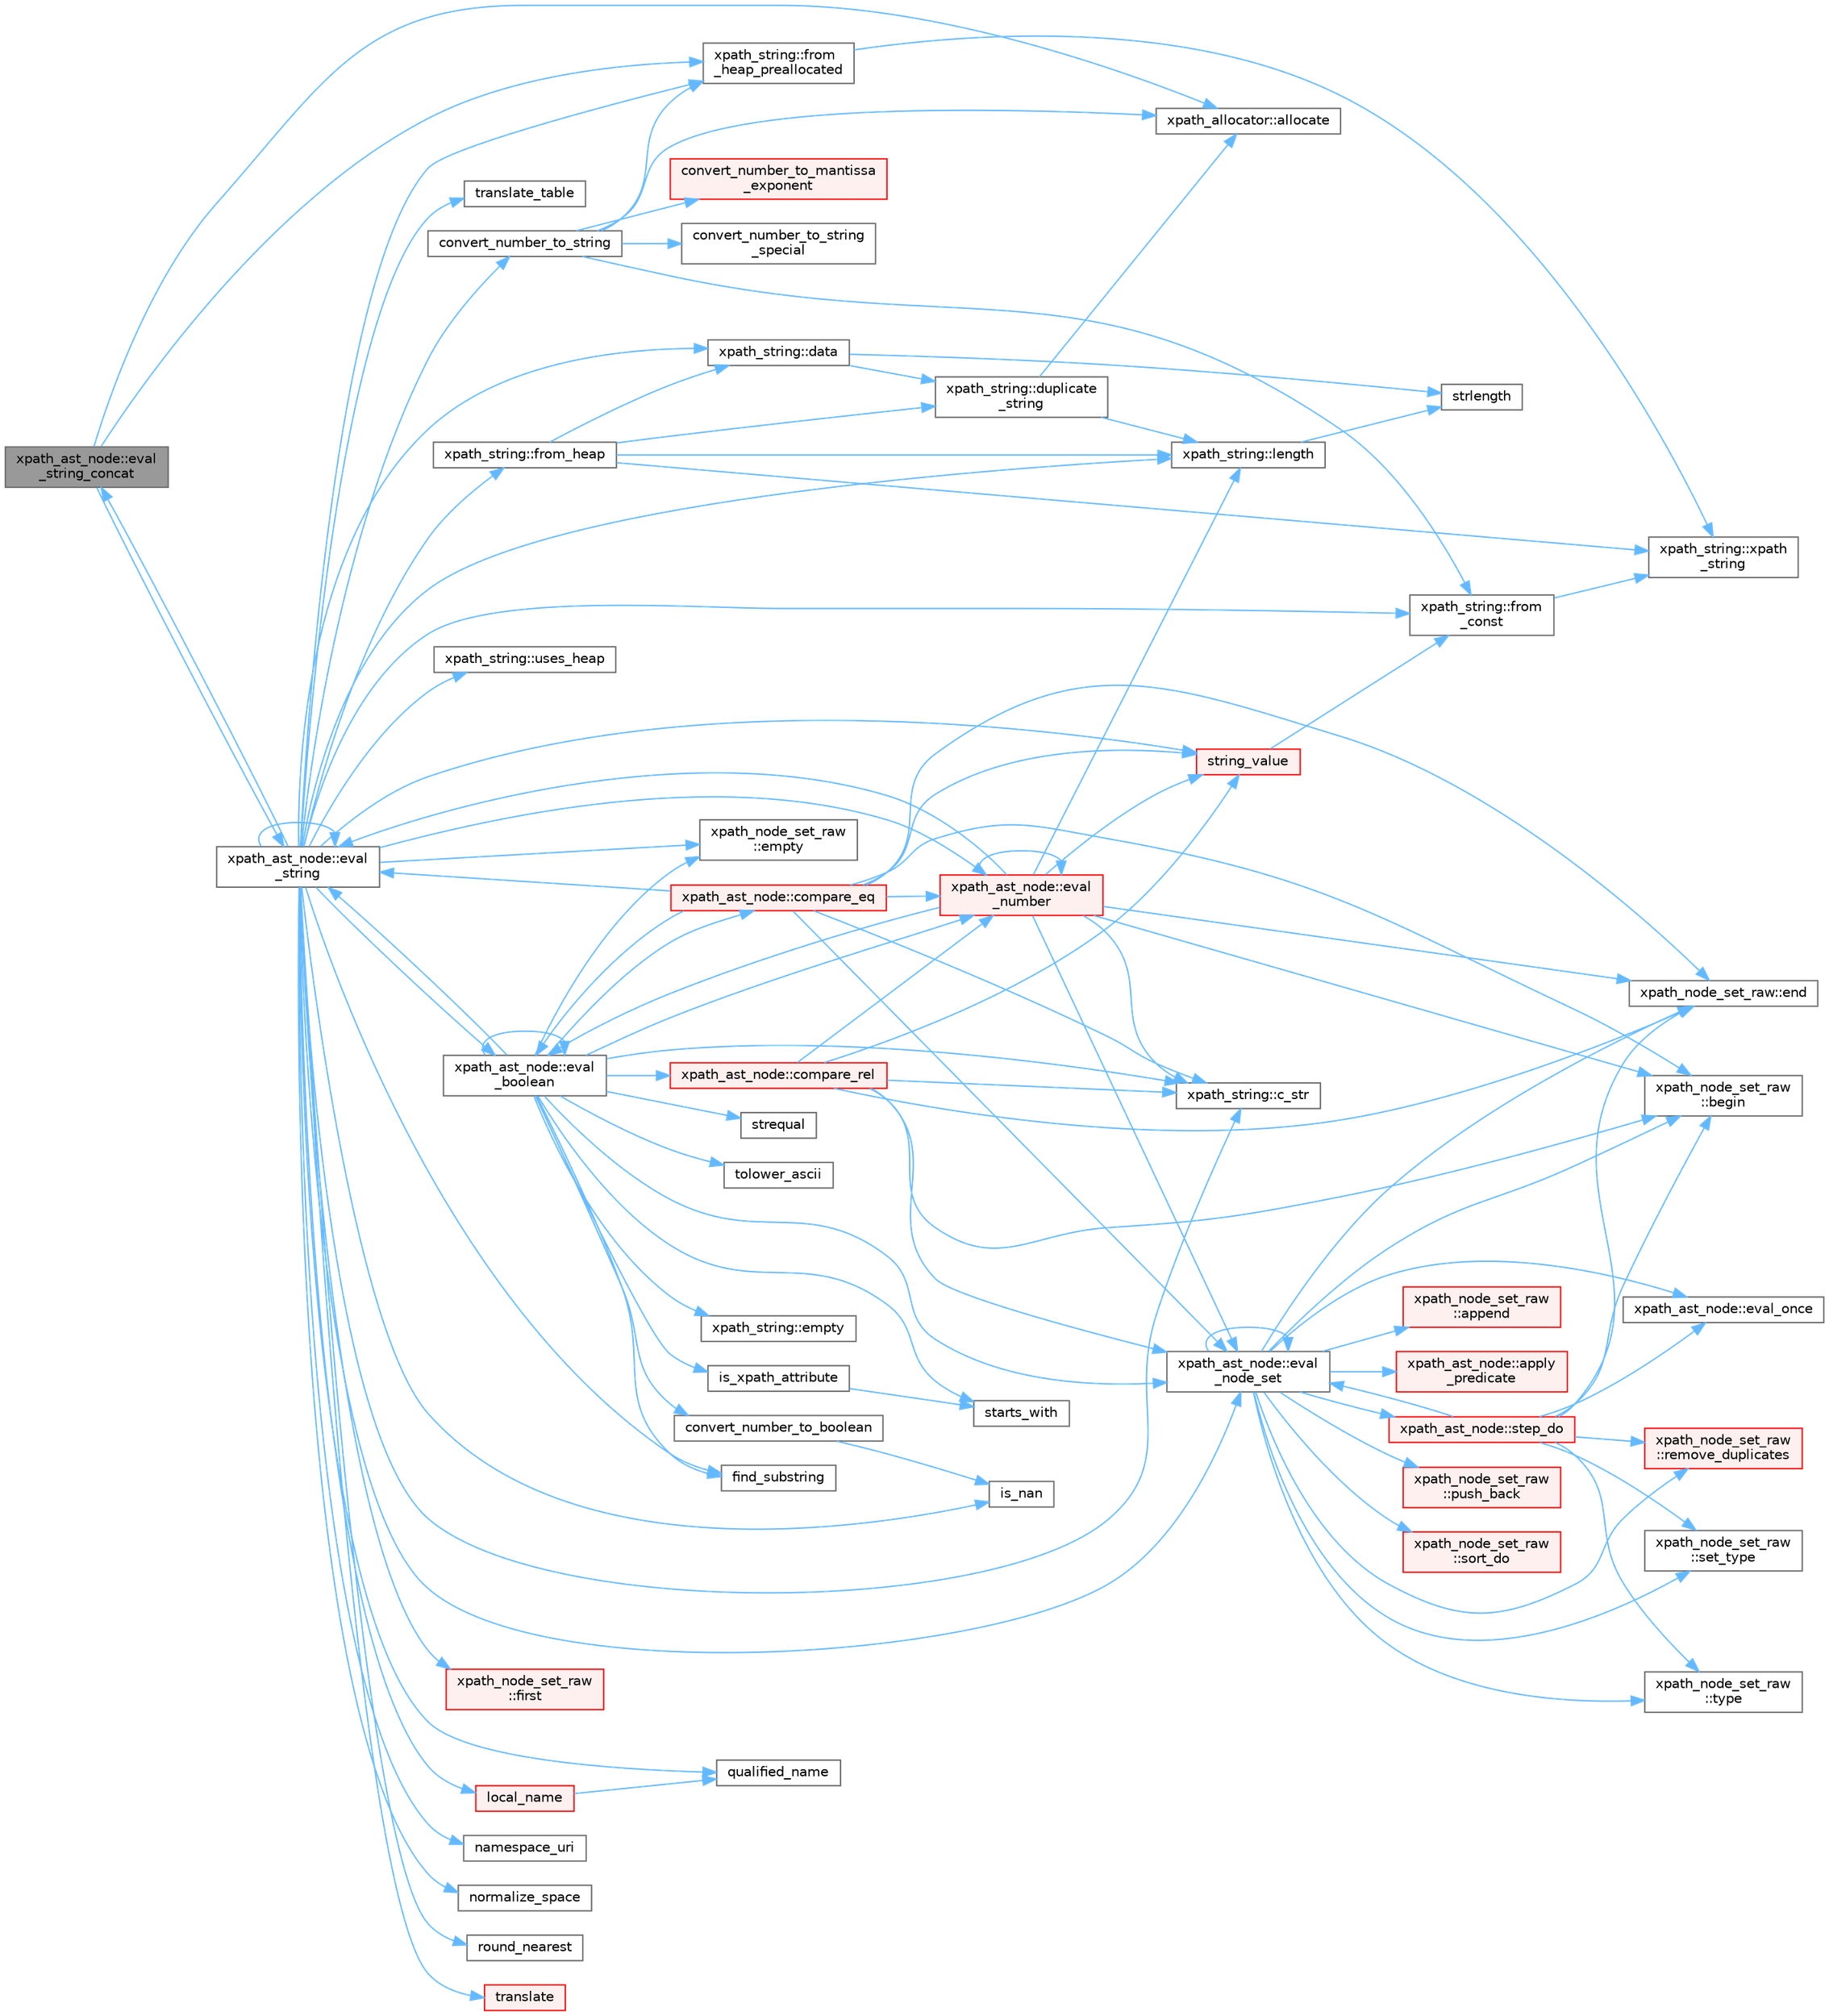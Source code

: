 digraph "xpath_ast_node::eval_string_concat"
{
 // INTERACTIVE_SVG=YES
 // LATEX_PDF_SIZE
  bgcolor="transparent";
  edge [fontname=Helvetica,fontsize=10,labelfontname=Helvetica,labelfontsize=10];
  node [fontname=Helvetica,fontsize=10,shape=box,height=0.2,width=0.4];
  rankdir="LR";
  Node1 [id="Node000001",label="xpath_ast_node::eval\l_string_concat",height=0.2,width=0.4,color="gray40", fillcolor="grey60", style="filled", fontcolor="black",tooltip=" "];
  Node1 -> Node2 [id="edge1_Node000001_Node000002",color="steelblue1",style="solid",tooltip=" "];
  Node2 [id="Node000002",label="xpath_allocator::allocate",height=0.2,width=0.4,color="grey40", fillcolor="white", style="filled",URL="$d3/d89/structxpath__allocator.html#a6c13fefbd7038d78b336987f396c8415",tooltip=" "];
  Node1 -> Node3 [id="edge2_Node000001_Node000003",color="steelblue1",style="solid",tooltip=" "];
  Node3 [id="Node000003",label="xpath_ast_node::eval\l_string",height=0.2,width=0.4,color="grey40", fillcolor="white", style="filled",URL="$d3/dc5/classxpath__ast__node.html#a6b675237a590548b68d0e0b97518b6df",tooltip=" "];
  Node3 -> Node4 [id="edge3_Node000003_Node000004",color="steelblue1",style="solid",tooltip=" "];
  Node4 [id="Node000004",label="xpath_string::c_str",height=0.2,width=0.4,color="grey40", fillcolor="white", style="filled",URL="$dd/d5c/classxpath__string.html#af69f5c575cfd3de179cac76a1b0b5c9e",tooltip=" "];
  Node3 -> Node5 [id="edge4_Node000003_Node000005",color="steelblue1",style="solid",tooltip=" "];
  Node5 [id="Node000005",label="convert_number_to_string",height=0.2,width=0.4,color="grey40", fillcolor="white", style="filled",URL="$db/d20/pugixml_8cpp.html#a26ed30b05a22acb22dc6eed1cefc7570",tooltip=" "];
  Node5 -> Node2 [id="edge5_Node000005_Node000002",color="steelblue1",style="solid",tooltip=" "];
  Node5 -> Node6 [id="edge6_Node000005_Node000006",color="steelblue1",style="solid",tooltip=" "];
  Node6 [id="Node000006",label="convert_number_to_mantissa\l_exponent",height=0.2,width=0.4,color="red", fillcolor="#FFF0F0", style="filled",URL="$db/d20/pugixml_8cpp.html#af24137452a897f4d101b7c9999d5bce8",tooltip=" "];
  Node5 -> Node8 [id="edge7_Node000005_Node000008",color="steelblue1",style="solid",tooltip=" "];
  Node8 [id="Node000008",label="convert_number_to_string\l_special",height=0.2,width=0.4,color="grey40", fillcolor="white", style="filled",URL="$db/d20/pugixml_8cpp.html#a994bf79a27c71fa04d21f086e609c483",tooltip=" "];
  Node5 -> Node9 [id="edge8_Node000005_Node000009",color="steelblue1",style="solid",tooltip=" "];
  Node9 [id="Node000009",label="xpath_string::from\l_const",height=0.2,width=0.4,color="grey40", fillcolor="white", style="filled",URL="$dd/d5c/classxpath__string.html#a6dce01c6b3a949c3c4c886e6be44931e",tooltip=" "];
  Node9 -> Node10 [id="edge9_Node000009_Node000010",color="steelblue1",style="solid",tooltip=" "];
  Node10 [id="Node000010",label="xpath_string::xpath\l_string",height=0.2,width=0.4,color="grey40", fillcolor="white", style="filled",URL="$dd/d5c/classxpath__string.html#a6c415f55011c6b816446d7454d1e9d2c",tooltip=" "];
  Node5 -> Node11 [id="edge10_Node000005_Node000011",color="steelblue1",style="solid",tooltip=" "];
  Node11 [id="Node000011",label="xpath_string::from\l_heap_preallocated",height=0.2,width=0.4,color="grey40", fillcolor="white", style="filled",URL="$dd/d5c/classxpath__string.html#a37e13c2dc384cac842cee3870e9e9e23",tooltip=" "];
  Node11 -> Node10 [id="edge11_Node000011_Node000010",color="steelblue1",style="solid",tooltip=" "];
  Node3 -> Node12 [id="edge12_Node000003_Node000012",color="steelblue1",style="solid",tooltip=" "];
  Node12 [id="Node000012",label="xpath_string::data",height=0.2,width=0.4,color="grey40", fillcolor="white", style="filled",URL="$dd/d5c/classxpath__string.html#abe89ae1270e25022aa8ccc332f5afbb3",tooltip=" "];
  Node12 -> Node13 [id="edge13_Node000012_Node000013",color="steelblue1",style="solid",tooltip=" "];
  Node13 [id="Node000013",label="xpath_string::duplicate\l_string",height=0.2,width=0.4,color="grey40", fillcolor="white", style="filled",URL="$dd/d5c/classxpath__string.html#af3866c73a21542e26032d5d052327cc1",tooltip=" "];
  Node13 -> Node2 [id="edge14_Node000013_Node000002",color="steelblue1",style="solid",tooltip=" "];
  Node13 -> Node14 [id="edge15_Node000013_Node000014",color="steelblue1",style="solid",tooltip=" "];
  Node14 [id="Node000014",label="xpath_string::length",height=0.2,width=0.4,color="grey40", fillcolor="white", style="filled",URL="$dd/d5c/classxpath__string.html#a8469bd7512df66adabd3f5144c4b2ef7",tooltip=" "];
  Node14 -> Node15 [id="edge16_Node000014_Node000015",color="steelblue1",style="solid",tooltip=" "];
  Node15 [id="Node000015",label="strlength",height=0.2,width=0.4,color="grey40", fillcolor="white", style="filled",URL="$db/d20/pugixml_8cpp.html#aab9e1f034d085b663d146fcceabb1c48",tooltip=" "];
  Node12 -> Node15 [id="edge17_Node000012_Node000015",color="steelblue1",style="solid",tooltip=" "];
  Node3 -> Node16 [id="edge18_Node000003_Node000016",color="steelblue1",style="solid",tooltip=" "];
  Node16 [id="Node000016",label="xpath_node_set_raw\l::empty",height=0.2,width=0.4,color="grey40", fillcolor="white", style="filled",URL="$d1/daf/classxpath__node__set__raw.html#a95e517f4bb3d9d79f2f0a4c6c0ce42e5",tooltip=" "];
  Node3 -> Node17 [id="edge19_Node000003_Node000017",color="steelblue1",style="solid",tooltip=" "];
  Node17 [id="Node000017",label="xpath_ast_node::eval\l_boolean",height=0.2,width=0.4,color="grey40", fillcolor="white", style="filled",URL="$d3/dc5/classxpath__ast__node.html#ab7f965a92023bc2704b8e6fd9f3d7c14",tooltip=" "];
  Node17 -> Node4 [id="edge20_Node000017_Node000004",color="steelblue1",style="solid",tooltip=" "];
  Node17 -> Node18 [id="edge21_Node000017_Node000018",color="steelblue1",style="solid",tooltip=" "];
  Node18 [id="Node000018",label="xpath_ast_node::compare_eq",height=0.2,width=0.4,color="red", fillcolor="#FFF0F0", style="filled",URL="$d3/dc5/classxpath__ast__node.html#a98dd7f6e67fe2c56c63056eed835d6a4",tooltip=" "];
  Node18 -> Node19 [id="edge22_Node000018_Node000019",color="steelblue1",style="solid",tooltip=" "];
  Node19 [id="Node000019",label="xpath_node_set_raw\l::begin",height=0.2,width=0.4,color="grey40", fillcolor="white", style="filled",URL="$d1/daf/classxpath__node__set__raw.html#aa7b27af5bb0611715e24d52788a6360d",tooltip=" "];
  Node18 -> Node4 [id="edge23_Node000018_Node000004",color="steelblue1",style="solid",tooltip=" "];
  Node18 -> Node23 [id="edge24_Node000018_Node000023",color="steelblue1",style="solid",tooltip=" "];
  Node23 [id="Node000023",label="xpath_node_set_raw::end",height=0.2,width=0.4,color="grey40", fillcolor="white", style="filled",URL="$d1/daf/classxpath__node__set__raw.html#a57ee6a2ace876f3d0ad51748be66e684",tooltip=" "];
  Node18 -> Node17 [id="edge25_Node000018_Node000017",color="steelblue1",style="solid",tooltip=" "];
  Node18 -> Node24 [id="edge26_Node000018_Node000024",color="steelblue1",style="solid",tooltip=" "];
  Node24 [id="Node000024",label="xpath_ast_node::eval\l_node_set",height=0.2,width=0.4,color="grey40", fillcolor="white", style="filled",URL="$d3/dc5/classxpath__ast__node.html#a68cace396dd4eeae67ecfcd34a3a8285",tooltip=" "];
  Node24 -> Node25 [id="edge27_Node000024_Node000025",color="steelblue1",style="solid",tooltip=" "];
  Node25 [id="Node000025",label="xpath_node_set_raw\l::append",height=0.2,width=0.4,color="red", fillcolor="#FFF0F0", style="filled",URL="$d1/daf/classxpath__node__set__raw.html#a0c02728de3d895a2d12df9666d60e414",tooltip=" "];
  Node24 -> Node27 [id="edge28_Node000024_Node000027",color="steelblue1",style="solid",tooltip=" "];
  Node27 [id="Node000027",label="xpath_ast_node::apply\l_predicate",height=0.2,width=0.4,color="red", fillcolor="#FFF0F0", style="filled",URL="$d3/dc5/classxpath__ast__node.html#a7e35f265c9e0712a16e1d8a9db4c7672",tooltip=" "];
  Node24 -> Node19 [id="edge29_Node000024_Node000019",color="steelblue1",style="solid",tooltip=" "];
  Node24 -> Node23 [id="edge30_Node000024_Node000023",color="steelblue1",style="solid",tooltip=" "];
  Node24 -> Node24 [id="edge31_Node000024_Node000024",color="steelblue1",style="solid",tooltip=" "];
  Node24 -> Node38 [id="edge32_Node000024_Node000038",color="steelblue1",style="solid",tooltip=" "];
  Node38 [id="Node000038",label="xpath_ast_node::eval_once",height=0.2,width=0.4,color="grey40", fillcolor="white", style="filled",URL="$d3/dc5/classxpath__ast__node.html#a35ad012fc33cf3dc51468a67c04aac54",tooltip=" "];
  Node24 -> Node39 [id="edge33_Node000024_Node000039",color="steelblue1",style="solid",tooltip=" "];
  Node39 [id="Node000039",label="xpath_node_set_raw\l::push_back",height=0.2,width=0.4,color="red", fillcolor="#FFF0F0", style="filled",URL="$d1/daf/classxpath__node__set__raw.html#a676ec123e5be874869c78ff5c43ae9c2",tooltip=" "];
  Node24 -> Node41 [id="edge34_Node000024_Node000041",color="steelblue1",style="solid",tooltip=" "];
  Node41 [id="Node000041",label="xpath_node_set_raw\l::remove_duplicates",height=0.2,width=0.4,color="red", fillcolor="#FFF0F0", style="filled",URL="$d1/daf/classxpath__node__set__raw.html#af82da6fa8d42f9dff9c55e7b93d96e26",tooltip=" "];
  Node24 -> Node48 [id="edge35_Node000024_Node000048",color="steelblue1",style="solid",tooltip=" "];
  Node48 [id="Node000048",label="xpath_node_set_raw\l::set_type",height=0.2,width=0.4,color="grey40", fillcolor="white", style="filled",URL="$d1/daf/classxpath__node__set__raw.html#ae73780271d772967f78ddd7b9376cdab",tooltip=" "];
  Node24 -> Node49 [id="edge36_Node000024_Node000049",color="steelblue1",style="solid",tooltip=" "];
  Node49 [id="Node000049",label="xpath_node_set_raw\l::sort_do",height=0.2,width=0.4,color="red", fillcolor="#FFF0F0", style="filled",URL="$d1/daf/classxpath__node__set__raw.html#a5e46ee306afc24ea83f6c1181bba3600",tooltip=" "];
  Node24 -> Node53 [id="edge37_Node000024_Node000053",color="steelblue1",style="solid",tooltip=" "];
  Node53 [id="Node000053",label="xpath_ast_node::step_do",height=0.2,width=0.4,color="red", fillcolor="#FFF0F0", style="filled",URL="$d3/dc5/classxpath__ast__node.html#a3258c05ab9aaa78e154d2ff63fe56906",tooltip=" "];
  Node53 -> Node19 [id="edge38_Node000053_Node000019",color="steelblue1",style="solid",tooltip=" "];
  Node53 -> Node23 [id="edge39_Node000053_Node000023",color="steelblue1",style="solid",tooltip=" "];
  Node53 -> Node24 [id="edge40_Node000053_Node000024",color="steelblue1",style="solid",tooltip=" "];
  Node53 -> Node38 [id="edge41_Node000053_Node000038",color="steelblue1",style="solid",tooltip=" "];
  Node53 -> Node41 [id="edge42_Node000053_Node000041",color="steelblue1",style="solid",tooltip=" "];
  Node53 -> Node48 [id="edge43_Node000053_Node000048",color="steelblue1",style="solid",tooltip=" "];
  Node53 -> Node55 [id="edge44_Node000053_Node000055",color="steelblue1",style="solid",tooltip=" "];
  Node55 [id="Node000055",label="xpath_node_set_raw\l::type",height=0.2,width=0.4,color="grey40", fillcolor="white", style="filled",URL="$d1/daf/classxpath__node__set__raw.html#a40f85691234070adc233cc2eac980fbf",tooltip=" "];
  Node24 -> Node55 [id="edge45_Node000024_Node000055",color="steelblue1",style="solid",tooltip=" "];
  Node18 -> Node33 [id="edge46_Node000018_Node000033",color="steelblue1",style="solid",tooltip=" "];
  Node33 [id="Node000033",label="xpath_ast_node::eval\l_number",height=0.2,width=0.4,color="red", fillcolor="#FFF0F0", style="filled",URL="$d3/dc5/classxpath__ast__node.html#a92dd7048e28d486bc7f382d1fc6f1de6",tooltip=" "];
  Node33 -> Node19 [id="edge47_Node000033_Node000019",color="steelblue1",style="solid",tooltip=" "];
  Node33 -> Node4 [id="edge48_Node000033_Node000004",color="steelblue1",style="solid",tooltip=" "];
  Node33 -> Node23 [id="edge49_Node000033_Node000023",color="steelblue1",style="solid",tooltip=" "];
  Node33 -> Node17 [id="edge50_Node000033_Node000017",color="steelblue1",style="solid",tooltip=" "];
  Node33 -> Node24 [id="edge51_Node000033_Node000024",color="steelblue1",style="solid",tooltip=" "];
  Node33 -> Node33 [id="edge52_Node000033_Node000033",color="steelblue1",style="solid",tooltip=" "];
  Node33 -> Node3 [id="edge53_Node000033_Node000003",color="steelblue1",style="solid",tooltip=" "];
  Node33 -> Node14 [id="edge54_Node000033_Node000014",color="steelblue1",style="solid",tooltip=" "];
  Node33 -> Node35 [id="edge55_Node000033_Node000035",color="steelblue1",style="solid",tooltip=" "];
  Node35 [id="Node000035",label="string_value",height=0.2,width=0.4,color="red", fillcolor="#FFF0F0", style="filled",URL="$db/d20/pugixml_8cpp.html#a7983b03f2dd06eb98951cd2dde03cd87",tooltip=" "];
  Node35 -> Node9 [id="edge56_Node000035_Node000009",color="steelblue1",style="solid",tooltip=" "];
  Node18 -> Node3 [id="edge57_Node000018_Node000003",color="steelblue1",style="solid",tooltip=" "];
  Node18 -> Node35 [id="edge58_Node000018_Node000035",color="steelblue1",style="solid",tooltip=" "];
  Node17 -> Node62 [id="edge59_Node000017_Node000062",color="steelblue1",style="solid",tooltip=" "];
  Node62 [id="Node000062",label="xpath_ast_node::compare_rel",height=0.2,width=0.4,color="red", fillcolor="#FFF0F0", style="filled",URL="$d3/dc5/classxpath__ast__node.html#abb6e4c529276eaf882233dbb6e04e111",tooltip=" "];
  Node62 -> Node19 [id="edge60_Node000062_Node000019",color="steelblue1",style="solid",tooltip=" "];
  Node62 -> Node4 [id="edge61_Node000062_Node000004",color="steelblue1",style="solid",tooltip=" "];
  Node62 -> Node23 [id="edge62_Node000062_Node000023",color="steelblue1",style="solid",tooltip=" "];
  Node62 -> Node24 [id="edge63_Node000062_Node000024",color="steelblue1",style="solid",tooltip=" "];
  Node62 -> Node33 [id="edge64_Node000062_Node000033",color="steelblue1",style="solid",tooltip=" "];
  Node62 -> Node35 [id="edge65_Node000062_Node000035",color="steelblue1",style="solid",tooltip=" "];
  Node17 -> Node63 [id="edge66_Node000017_Node000063",color="steelblue1",style="solid",tooltip=" "];
  Node63 [id="Node000063",label="convert_number_to_boolean",height=0.2,width=0.4,color="grey40", fillcolor="white", style="filled",URL="$db/d20/pugixml_8cpp.html#a15ed2feda8a764a64c49b203e093d996",tooltip=" "];
  Node63 -> Node64 [id="edge67_Node000063_Node000064",color="steelblue1",style="solid",tooltip=" "];
  Node64 [id="Node000064",label="is_nan",height=0.2,width=0.4,color="grey40", fillcolor="white", style="filled",URL="$db/d20/pugixml_8cpp.html#ac5a4735a6c75f496aa9e2868216ad32e",tooltip=" "];
  Node17 -> Node16 [id="edge68_Node000017_Node000016",color="steelblue1",style="solid",tooltip=" "];
  Node17 -> Node65 [id="edge69_Node000017_Node000065",color="steelblue1",style="solid",tooltip=" "];
  Node65 [id="Node000065",label="xpath_string::empty",height=0.2,width=0.4,color="grey40", fillcolor="white", style="filled",URL="$dd/d5c/classxpath__string.html#a46087349c9a2d297ea127018949bc012",tooltip=" "];
  Node17 -> Node17 [id="edge70_Node000017_Node000017",color="steelblue1",style="solid",tooltip=" "];
  Node17 -> Node24 [id="edge71_Node000017_Node000024",color="steelblue1",style="solid",tooltip=" "];
  Node17 -> Node33 [id="edge72_Node000017_Node000033",color="steelblue1",style="solid",tooltip=" "];
  Node17 -> Node3 [id="edge73_Node000017_Node000003",color="steelblue1",style="solid",tooltip=" "];
  Node17 -> Node66 [id="edge74_Node000017_Node000066",color="steelblue1",style="solid",tooltip=" "];
  Node66 [id="Node000066",label="find_substring",height=0.2,width=0.4,color="grey40", fillcolor="white", style="filled",URL="$db/d20/pugixml_8cpp.html#abbaaa369216b4de5fac2d475d6a78c62",tooltip=" "];
  Node17 -> Node59 [id="edge75_Node000017_Node000059",color="steelblue1",style="solid",tooltip=" "];
  Node59 [id="Node000059",label="is_xpath_attribute",height=0.2,width=0.4,color="grey40", fillcolor="white", style="filled",URL="$db/d20/pugixml_8cpp.html#a63041941bf2b704523fead76b505d418",tooltip=" "];
  Node59 -> Node60 [id="edge76_Node000059_Node000060",color="steelblue1",style="solid",tooltip=" "];
  Node60 [id="Node000060",label="starts_with",height=0.2,width=0.4,color="grey40", fillcolor="white", style="filled",URL="$db/d20/pugixml_8cpp.html#a4ab3a20f90bd9a6d4d050b7438fe83e3",tooltip=" "];
  Node17 -> Node60 [id="edge77_Node000017_Node000060",color="steelblue1",style="solid",tooltip=" "];
  Node17 -> Node61 [id="edge78_Node000017_Node000061",color="steelblue1",style="solid",tooltip=" "];
  Node61 [id="Node000061",label="strequal",height=0.2,width=0.4,color="grey40", fillcolor="white", style="filled",URL="$db/d20/pugixml_8cpp.html#af682718c79fea7fc666a593dc70764c1",tooltip=" "];
  Node17 -> Node67 [id="edge79_Node000017_Node000067",color="steelblue1",style="solid",tooltip=" "];
  Node67 [id="Node000067",label="tolower_ascii",height=0.2,width=0.4,color="grey40", fillcolor="white", style="filled",URL="$db/d20/pugixml_8cpp.html#afeba7a7ade93e89bc9c83aa616ea7ad6",tooltip=" "];
  Node3 -> Node24 [id="edge80_Node000003_Node000024",color="steelblue1",style="solid",tooltip=" "];
  Node3 -> Node33 [id="edge81_Node000003_Node000033",color="steelblue1",style="solid",tooltip=" "];
  Node3 -> Node3 [id="edge82_Node000003_Node000003",color="steelblue1",style="solid",tooltip=" "];
  Node3 -> Node1 [id="edge83_Node000003_Node000001",color="steelblue1",style="solid",tooltip=" "];
  Node3 -> Node66 [id="edge84_Node000003_Node000066",color="steelblue1",style="solid",tooltip=" "];
  Node3 -> Node68 [id="edge85_Node000003_Node000068",color="steelblue1",style="solid",tooltip=" "];
  Node68 [id="Node000068",label="xpath_node_set_raw\l::first",height=0.2,width=0.4,color="red", fillcolor="#FFF0F0", style="filled",URL="$d1/daf/classxpath__node__set__raw.html#a8d937c8fa5c9001a6e40e861686aa5b4",tooltip=" "];
  Node3 -> Node9 [id="edge86_Node000003_Node000009",color="steelblue1",style="solid",tooltip=" "];
  Node3 -> Node71 [id="edge87_Node000003_Node000071",color="steelblue1",style="solid",tooltip=" "];
  Node71 [id="Node000071",label="xpath_string::from_heap",height=0.2,width=0.4,color="grey40", fillcolor="white", style="filled",URL="$dd/d5c/classxpath__string.html#aaf1229b7a7ae918b41bf995df16c8896",tooltip=" "];
  Node71 -> Node12 [id="edge88_Node000071_Node000012",color="steelblue1",style="solid",tooltip=" "];
  Node71 -> Node13 [id="edge89_Node000071_Node000013",color="steelblue1",style="solid",tooltip=" "];
  Node71 -> Node14 [id="edge90_Node000071_Node000014",color="steelblue1",style="solid",tooltip=" "];
  Node71 -> Node10 [id="edge91_Node000071_Node000010",color="steelblue1",style="solid",tooltip=" "];
  Node3 -> Node11 [id="edge92_Node000003_Node000011",color="steelblue1",style="solid",tooltip=" "];
  Node3 -> Node64 [id="edge93_Node000003_Node000064",color="steelblue1",style="solid",tooltip=" "];
  Node3 -> Node14 [id="edge94_Node000003_Node000014",color="steelblue1",style="solid",tooltip=" "];
  Node3 -> Node72 [id="edge95_Node000003_Node000072",color="steelblue1",style="solid",tooltip=" "];
  Node72 [id="Node000072",label="local_name",height=0.2,width=0.4,color="red", fillcolor="#FFF0F0", style="filled",URL="$db/d20/pugixml_8cpp.html#aecaa1841b44b31e58c93000c94ff1b39",tooltip=" "];
  Node72 -> Node74 [id="edge96_Node000072_Node000074",color="steelblue1",style="solid",tooltip=" "];
  Node74 [id="Node000074",label="qualified_name",height=0.2,width=0.4,color="grey40", fillcolor="white", style="filled",URL="$db/d20/pugixml_8cpp.html#a13e2fb0f27fff16878680b71d405ac51",tooltip=" "];
  Node3 -> Node75 [id="edge97_Node000003_Node000075",color="steelblue1",style="solid",tooltip=" "];
  Node75 [id="Node000075",label="namespace_uri",height=0.2,width=0.4,color="grey40", fillcolor="white", style="filled",URL="$db/d20/pugixml_8cpp.html#a8b35807a06619c82ae523f4b86bbd916",tooltip=" "];
  Node3 -> Node76 [id="edge98_Node000003_Node000076",color="steelblue1",style="solid",tooltip=" "];
  Node76 [id="Node000076",label="normalize_space",height=0.2,width=0.4,color="grey40", fillcolor="white", style="filled",URL="$db/d20/pugixml_8cpp.html#a75e2d94ef5aa78a5a208687a3d1bcc79",tooltip=" "];
  Node3 -> Node74 [id="edge99_Node000003_Node000074",color="steelblue1",style="solid",tooltip=" "];
  Node3 -> Node77 [id="edge100_Node000003_Node000077",color="steelblue1",style="solid",tooltip=" "];
  Node77 [id="Node000077",label="round_nearest",height=0.2,width=0.4,color="grey40", fillcolor="white", style="filled",URL="$db/d20/pugixml_8cpp.html#aaeb62784a181c44f2ee34c0172e00240",tooltip=" "];
  Node3 -> Node35 [id="edge101_Node000003_Node000035",color="steelblue1",style="solid",tooltip=" "];
  Node3 -> Node78 [id="edge102_Node000003_Node000078",color="steelblue1",style="solid",tooltip=" "];
  Node78 [id="Node000078",label="translate",height=0.2,width=0.4,color="red", fillcolor="#FFF0F0", style="filled",URL="$db/d20/pugixml_8cpp.html#aaec5bda5a23aae7b0798075d099018c2",tooltip=" "];
  Node3 -> Node79 [id="edge103_Node000003_Node000079",color="steelblue1",style="solid",tooltip=" "];
  Node79 [id="Node000079",label="translate_table",height=0.2,width=0.4,color="grey40", fillcolor="white", style="filled",URL="$db/d20/pugixml_8cpp.html#a976eea49b49c8c4e99c4ca67220ba9ff",tooltip=" "];
  Node3 -> Node80 [id="edge104_Node000003_Node000080",color="steelblue1",style="solid",tooltip=" "];
  Node80 [id="Node000080",label="xpath_string::uses_heap",height=0.2,width=0.4,color="grey40", fillcolor="white", style="filled",URL="$dd/d5c/classxpath__string.html#a48e69f228ffe1eb33c3831fc8aa65536",tooltip=" "];
  Node1 -> Node11 [id="edge105_Node000001_Node000011",color="steelblue1",style="solid",tooltip=" "];
}
